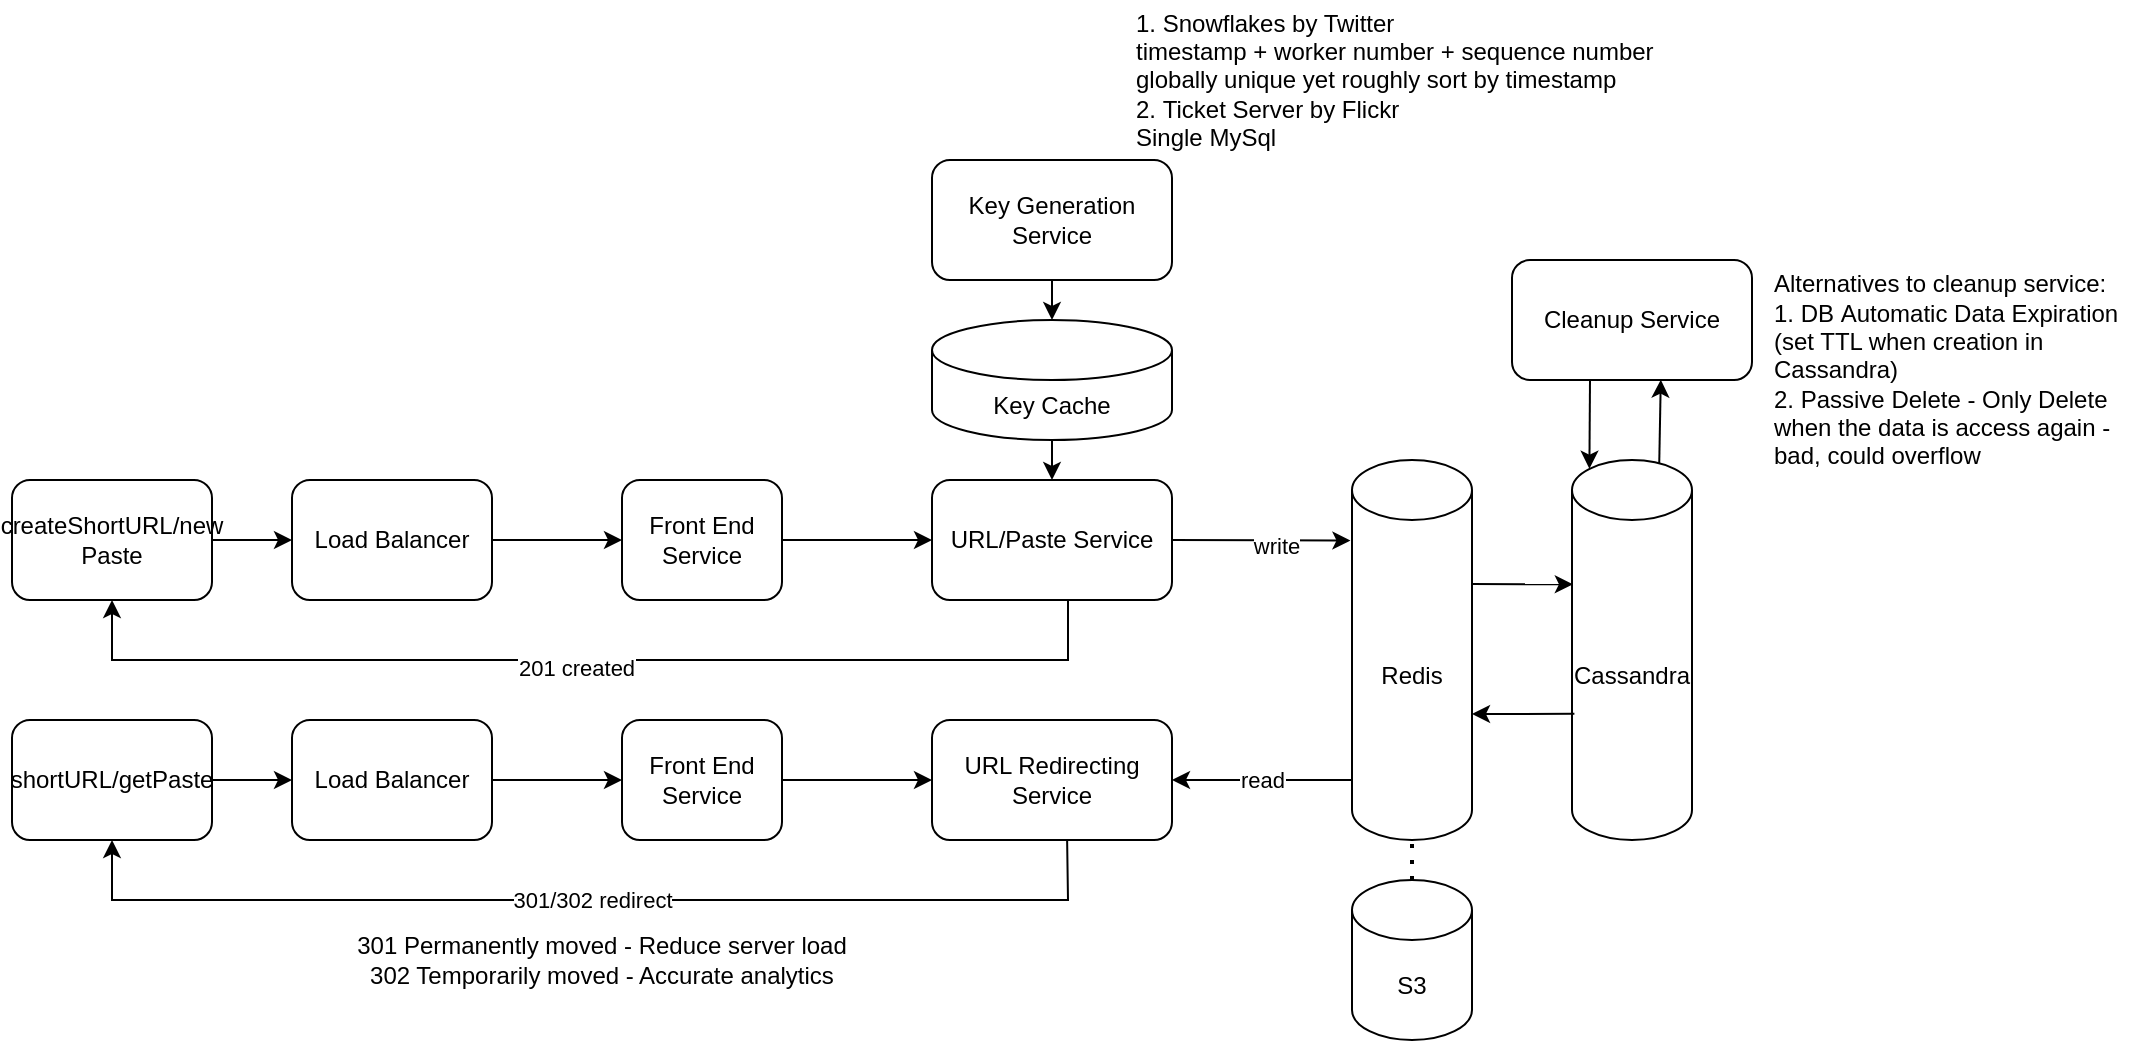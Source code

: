 <mxfile version="21.6.5" type="github">
  <diagram name="Page-1" id="gNQH_gU16ZZKBDsQbHNw">
    <mxGraphModel dx="2266" dy="837" grid="1" gridSize="10" guides="1" tooltips="1" connect="1" arrows="1" fold="1" page="1" pageScale="1" pageWidth="850" pageHeight="1100" math="0" shadow="0">
      <root>
        <mxCell id="0" />
        <mxCell id="1" parent="0" />
        <mxCell id="5ViKv1JCg8p07AZtkxQX-1" value="createShortURL/new Paste" style="rounded=1;whiteSpace=wrap;html=1;" parent="1" vertex="1">
          <mxGeometry x="40" y="350" width="100" height="60" as="geometry" />
        </mxCell>
        <mxCell id="5ViKv1JCg8p07AZtkxQX-4" value="Cassandra" style="shape=cylinder3;whiteSpace=wrap;html=1;boundedLbl=1;backgroundOutline=1;size=15;" parent="1" vertex="1">
          <mxGeometry x="820" y="340" width="60" height="190" as="geometry" />
        </mxCell>
        <mxCell id="5ViKv1JCg8p07AZtkxQX-5" value="URL/Paste Service" style="rounded=1;whiteSpace=wrap;html=1;" parent="1" vertex="1">
          <mxGeometry x="500" y="350" width="120" height="60" as="geometry" />
        </mxCell>
        <mxCell id="5ViKv1JCg8p07AZtkxQX-7" value="" style="endArrow=classic;html=1;rounded=0;exitX=1;exitY=0.5;exitDx=0;exitDy=0;entryX=-0.013;entryY=0.212;entryDx=0;entryDy=0;entryPerimeter=0;" parent="1" source="5ViKv1JCg8p07AZtkxQX-5" target="5ViKv1JCg8p07AZtkxQX-41" edge="1">
          <mxGeometry width="50" height="50" relative="1" as="geometry">
            <mxPoint x="640" y="430" as="sourcePoint" />
            <mxPoint x="690" y="380" as="targetPoint" />
          </mxGeometry>
        </mxCell>
        <mxCell id="5ViKv1JCg8p07AZtkxQX-8" value="write" style="edgeLabel;html=1;align=center;verticalAlign=middle;resizable=0;points=[];" parent="5ViKv1JCg8p07AZtkxQX-7" vertex="1" connectable="0">
          <mxGeometry x="0.161" y="-3" relative="1" as="geometry">
            <mxPoint as="offset" />
          </mxGeometry>
        </mxCell>
        <mxCell id="5ViKv1JCg8p07AZtkxQX-9" value="shortURL/getPaste" style="rounded=1;whiteSpace=wrap;html=1;" parent="1" vertex="1">
          <mxGeometry x="40" y="470" width="100" height="60" as="geometry" />
        </mxCell>
        <mxCell id="5ViKv1JCg8p07AZtkxQX-11" value="URL Redirecting Service" style="rounded=1;whiteSpace=wrap;html=1;" parent="1" vertex="1">
          <mxGeometry x="500" y="470" width="120" height="60" as="geometry" />
        </mxCell>
        <mxCell id="5ViKv1JCg8p07AZtkxQX-14" value="read" style="endArrow=classic;html=1;rounded=0;entryX=1;entryY=0.5;entryDx=0;entryDy=0;" parent="1" target="5ViKv1JCg8p07AZtkxQX-11" edge="1">
          <mxGeometry width="50" height="50" relative="1" as="geometry">
            <mxPoint x="710" y="500" as="sourcePoint" />
            <mxPoint x="740" y="520" as="targetPoint" />
          </mxGeometry>
        </mxCell>
        <mxCell id="5ViKv1JCg8p07AZtkxQX-18" value="Key Generation Service" style="rounded=1;whiteSpace=wrap;html=1;" parent="1" vertex="1">
          <mxGeometry x="500" y="190" width="120" height="60" as="geometry" />
        </mxCell>
        <mxCell id="5ViKv1JCg8p07AZtkxQX-21" value="Load Balancer" style="rounded=1;whiteSpace=wrap;html=1;" parent="1" vertex="1">
          <mxGeometry x="180" y="350" width="100" height="60" as="geometry" />
        </mxCell>
        <mxCell id="5ViKv1JCg8p07AZtkxQX-22" value="" style="endArrow=classic;html=1;rounded=0;exitX=1;exitY=0.5;exitDx=0;exitDy=0;entryX=0;entryY=0.5;entryDx=0;entryDy=0;" parent="1" source="5ViKv1JCg8p07AZtkxQX-21" target="5ViKv1JCg8p07AZtkxQX-28" edge="1">
          <mxGeometry width="50" height="50" relative="1" as="geometry">
            <mxPoint x="320" y="440" as="sourcePoint" />
            <mxPoint x="340" y="380" as="targetPoint" />
          </mxGeometry>
        </mxCell>
        <mxCell id="5ViKv1JCg8p07AZtkxQX-27" value="" style="endArrow=classic;html=1;rounded=0;exitX=1;exitY=0.5;exitDx=0;exitDy=0;entryX=0;entryY=0.5;entryDx=0;entryDy=0;" parent="1" source="5ViKv1JCg8p07AZtkxQX-1" target="5ViKv1JCg8p07AZtkxQX-21" edge="1">
          <mxGeometry width="50" height="50" relative="1" as="geometry">
            <mxPoint x="190" y="280" as="sourcePoint" />
            <mxPoint x="240" y="230" as="targetPoint" />
          </mxGeometry>
        </mxCell>
        <mxCell id="5ViKv1JCg8p07AZtkxQX-28" value="Front End Service" style="rounded=1;whiteSpace=wrap;html=1;" parent="1" vertex="1">
          <mxGeometry x="345" y="350" width="80" height="60" as="geometry" />
        </mxCell>
        <mxCell id="5ViKv1JCg8p07AZtkxQX-29" value="Load Balancer" style="rounded=1;whiteSpace=wrap;html=1;" parent="1" vertex="1">
          <mxGeometry x="180" y="470" width="100" height="60" as="geometry" />
        </mxCell>
        <mxCell id="5ViKv1JCg8p07AZtkxQX-30" value="" style="endArrow=classic;html=1;rounded=0;exitX=1;exitY=0.5;exitDx=0;exitDy=0;entryX=0;entryY=0.5;entryDx=0;entryDy=0;" parent="1" source="5ViKv1JCg8p07AZtkxQX-29" target="5ViKv1JCg8p07AZtkxQX-32" edge="1">
          <mxGeometry width="50" height="50" relative="1" as="geometry">
            <mxPoint x="320" y="560" as="sourcePoint" />
            <mxPoint x="340" y="500" as="targetPoint" />
          </mxGeometry>
        </mxCell>
        <mxCell id="5ViKv1JCg8p07AZtkxQX-31" value="" style="endArrow=classic;html=1;rounded=0;exitX=1;exitY=0.5;exitDx=0;exitDy=0;entryX=0;entryY=0.5;entryDx=0;entryDy=0;" parent="1" target="5ViKv1JCg8p07AZtkxQX-29" edge="1">
          <mxGeometry width="50" height="50" relative="1" as="geometry">
            <mxPoint x="140" y="500" as="sourcePoint" />
            <mxPoint x="240" y="350" as="targetPoint" />
          </mxGeometry>
        </mxCell>
        <mxCell id="5ViKv1JCg8p07AZtkxQX-32" value="Front End Service" style="rounded=1;whiteSpace=wrap;html=1;" parent="1" vertex="1">
          <mxGeometry x="345" y="470" width="80" height="60" as="geometry" />
        </mxCell>
        <mxCell id="5ViKv1JCg8p07AZtkxQX-33" value="" style="endArrow=classic;html=1;rounded=0;exitX=1;exitY=0.5;exitDx=0;exitDy=0;entryX=0;entryY=0.5;entryDx=0;entryDy=0;" parent="1" source="5ViKv1JCg8p07AZtkxQX-28" target="5ViKv1JCg8p07AZtkxQX-5" edge="1">
          <mxGeometry width="50" height="50" relative="1" as="geometry">
            <mxPoint x="440" y="480" as="sourcePoint" />
            <mxPoint x="490" y="430" as="targetPoint" />
          </mxGeometry>
        </mxCell>
        <mxCell id="5ViKv1JCg8p07AZtkxQX-34" value="" style="endArrow=classic;html=1;rounded=0;exitX=1;exitY=0.5;exitDx=0;exitDy=0;entryX=0;entryY=0.5;entryDx=0;entryDy=0;" parent="1" source="5ViKv1JCg8p07AZtkxQX-32" target="5ViKv1JCg8p07AZtkxQX-11" edge="1">
          <mxGeometry width="50" height="50" relative="1" as="geometry">
            <mxPoint x="510" y="630" as="sourcePoint" />
            <mxPoint x="560" y="580" as="targetPoint" />
          </mxGeometry>
        </mxCell>
        <mxCell id="5ViKv1JCg8p07AZtkxQX-35" value="" style="endArrow=classic;html=1;rounded=0;exitX=0.563;exitY=0.997;exitDx=0;exitDy=0;exitPerimeter=0;entryX=0.5;entryY=1;entryDx=0;entryDy=0;" parent="1" source="5ViKv1JCg8p07AZtkxQX-11" target="5ViKv1JCg8p07AZtkxQX-9" edge="1">
          <mxGeometry width="50" height="50" relative="1" as="geometry">
            <mxPoint x="550" y="680" as="sourcePoint" />
            <mxPoint x="80" y="560" as="targetPoint" />
            <Array as="points">
              <mxPoint x="568" y="560" />
              <mxPoint x="90" y="560" />
            </Array>
          </mxGeometry>
        </mxCell>
        <mxCell id="5ViKv1JCg8p07AZtkxQX-38" value="301/302 redirect" style="edgeLabel;html=1;align=center;verticalAlign=middle;resizable=0;points=[];" parent="5ViKv1JCg8p07AZtkxQX-35" vertex="1" connectable="0">
          <mxGeometry x="-0.062" relative="1" as="geometry">
            <mxPoint x="-16" as="offset" />
          </mxGeometry>
        </mxCell>
        <mxCell id="5ViKv1JCg8p07AZtkxQX-36" value="" style="endArrow=classic;html=1;rounded=0;exitX=0.563;exitY=0.997;exitDx=0;exitDy=0;exitPerimeter=0;entryX=0.5;entryY=1;entryDx=0;entryDy=0;" parent="1" edge="1">
          <mxGeometry width="50" height="50" relative="1" as="geometry">
            <mxPoint x="568" y="410" as="sourcePoint" />
            <mxPoint x="90" y="410" as="targetPoint" />
            <Array as="points">
              <mxPoint x="568" y="440" />
              <mxPoint x="90" y="440" />
            </Array>
          </mxGeometry>
        </mxCell>
        <mxCell id="5ViKv1JCg8p07AZtkxQX-37" value="201 created" style="edgeLabel;html=1;align=center;verticalAlign=middle;resizable=0;points=[];" parent="5ViKv1JCg8p07AZtkxQX-36" vertex="1" connectable="0">
          <mxGeometry x="0.027" y="4" relative="1" as="geometry">
            <mxPoint as="offset" />
          </mxGeometry>
        </mxCell>
        <mxCell id="5ViKv1JCg8p07AZtkxQX-41" value="Redis" style="shape=cylinder3;whiteSpace=wrap;html=1;boundedLbl=1;backgroundOutline=1;size=15;" parent="1" vertex="1">
          <mxGeometry x="710" y="340" width="60" height="190" as="geometry" />
        </mxCell>
        <mxCell id="5ViKv1JCg8p07AZtkxQX-42" value="" style="endArrow=classic;html=1;rounded=0;entryX=0.007;entryY=0.327;entryDx=0;entryDy=0;entryPerimeter=0;" parent="1" target="5ViKv1JCg8p07AZtkxQX-4" edge="1">
          <mxGeometry width="50" height="50" relative="1" as="geometry">
            <mxPoint x="770" y="402" as="sourcePoint" />
            <mxPoint x="850" y="370" as="targetPoint" />
          </mxGeometry>
        </mxCell>
        <mxCell id="5ViKv1JCg8p07AZtkxQX-43" value="" style="endArrow=classic;html=1;rounded=0;exitX=0.02;exitY=0.668;exitDx=0;exitDy=0;exitPerimeter=0;" parent="1" source="5ViKv1JCg8p07AZtkxQX-4" edge="1">
          <mxGeometry width="50" height="50" relative="1" as="geometry">
            <mxPoint x="770" y="620" as="sourcePoint" />
            <mxPoint x="770" y="467" as="targetPoint" />
          </mxGeometry>
        </mxCell>
        <mxCell id="5ViKv1JCg8p07AZtkxQX-45" value="Key Cache" style="shape=cylinder3;whiteSpace=wrap;html=1;boundedLbl=1;backgroundOutline=1;size=15;" parent="1" vertex="1">
          <mxGeometry x="500" y="270" width="120" height="60" as="geometry" />
        </mxCell>
        <mxCell id="5ViKv1JCg8p07AZtkxQX-46" value="" style="endArrow=classic;html=1;rounded=0;exitX=0.5;exitY=1;exitDx=0;exitDy=0;entryX=0.5;entryY=0;entryDx=0;entryDy=0;entryPerimeter=0;" parent="1" source="5ViKv1JCg8p07AZtkxQX-18" target="5ViKv1JCg8p07AZtkxQX-45" edge="1">
          <mxGeometry width="50" height="50" relative="1" as="geometry">
            <mxPoint x="680" y="340" as="sourcePoint" />
            <mxPoint x="730" y="290" as="targetPoint" />
          </mxGeometry>
        </mxCell>
        <mxCell id="5ViKv1JCg8p07AZtkxQX-47" value="" style="endArrow=classic;html=1;rounded=0;exitX=0.5;exitY=1;exitDx=0;exitDy=0;exitPerimeter=0;entryX=0.5;entryY=0;entryDx=0;entryDy=0;" parent="1" source="5ViKv1JCg8p07AZtkxQX-45" target="5ViKv1JCg8p07AZtkxQX-5" edge="1">
          <mxGeometry width="50" height="50" relative="1" as="geometry">
            <mxPoint x="640" y="340" as="sourcePoint" />
            <mxPoint x="690" y="290" as="targetPoint" />
          </mxGeometry>
        </mxCell>
        <mxCell id="5ViKv1JCg8p07AZtkxQX-48" value="Cleanup Service" style="rounded=1;whiteSpace=wrap;html=1;" parent="1" vertex="1">
          <mxGeometry x="790" y="240" width="120" height="60" as="geometry" />
        </mxCell>
        <mxCell id="5ViKv1JCg8p07AZtkxQX-49" value="" style="endArrow=classic;html=1;rounded=0;entryX=0.145;entryY=0;entryDx=0;entryDy=4.35;entryPerimeter=0;" parent="1" target="5ViKv1JCg8p07AZtkxQX-4" edge="1">
          <mxGeometry width="50" height="50" relative="1" as="geometry">
            <mxPoint x="829" y="300" as="sourcePoint" />
            <mxPoint x="1010" y="360" as="targetPoint" />
          </mxGeometry>
        </mxCell>
        <mxCell id="5ViKv1JCg8p07AZtkxQX-50" value="" style="endArrow=classic;html=1;rounded=0;entryX=0.62;entryY=0.997;entryDx=0;entryDy=0;entryPerimeter=0;exitX=0.727;exitY=0.009;exitDx=0;exitDy=0;exitPerimeter=0;" parent="1" source="5ViKv1JCg8p07AZtkxQX-4" target="5ViKv1JCg8p07AZtkxQX-48" edge="1">
          <mxGeometry width="50" height="50" relative="1" as="geometry">
            <mxPoint x="910" y="380" as="sourcePoint" />
            <mxPoint x="960" y="330" as="targetPoint" />
          </mxGeometry>
        </mxCell>
        <mxCell id="5ViKv1JCg8p07AZtkxQX-51" value="&lt;div style=&quot;text-align: left;&quot;&gt;&lt;span style=&quot;background-color: initial;&quot;&gt;Alternatives to cleanup service:&lt;/span&gt;&lt;/div&gt;&lt;div style=&quot;text-align: left;&quot;&gt;&lt;span style=&quot;background-color: initial;&quot;&gt;1. DB&amp;nbsp;Automatic Data Expiration (set TTL when creation in Cassandra)&lt;/span&gt;&lt;/div&gt;&lt;div style=&quot;text-align: left;&quot;&gt;&lt;span style=&quot;background-color: initial;&quot;&gt;2. Passive Delete - Only Delete when the data is access again - bad, could overflow&lt;/span&gt;&lt;/div&gt;" style="text;html=1;strokeColor=none;fillColor=none;align=center;verticalAlign=middle;whiteSpace=wrap;rounded=0;" parent="1" vertex="1">
          <mxGeometry x="920" y="240" width="180" height="110" as="geometry" />
        </mxCell>
        <mxCell id="5ViKv1JCg8p07AZtkxQX-55" value="S3" style="shape=cylinder3;whiteSpace=wrap;html=1;boundedLbl=1;backgroundOutline=1;size=15;" parent="1" vertex="1">
          <mxGeometry x="710" y="550" width="60" height="80" as="geometry" />
        </mxCell>
        <mxCell id="5ViKv1JCg8p07AZtkxQX-56" value="" style="endArrow=none;dashed=1;html=1;dashPattern=1 3;strokeWidth=2;rounded=0;entryX=0.5;entryY=1;entryDx=0;entryDy=0;entryPerimeter=0;exitX=0.5;exitY=0;exitDx=0;exitDy=0;exitPerimeter=0;" parent="1" source="5ViKv1JCg8p07AZtkxQX-55" edge="1">
          <mxGeometry width="50" height="50" relative="1" as="geometry">
            <mxPoint x="640" y="620" as="sourcePoint" />
            <mxPoint x="740" y="530" as="targetPoint" />
          </mxGeometry>
        </mxCell>
        <mxCell id="9Y0DtLVm8XDQwjverHVP-1" value="1. Snowflakes by Twitter&lt;br&gt;timestamp + worker number + sequence number&lt;br&gt;globally unique yet roughly sort by timestamp&lt;br&gt;2.&amp;nbsp;Ticket Server by&amp;nbsp;&lt;span style=&quot;text-align: center;&quot;&gt;Flickr&lt;br&gt;&lt;/span&gt;&lt;span style=&quot;text-align: center;&quot;&gt;Single MySql&amp;nbsp;&lt;/span&gt;" style="text;html=1;strokeColor=none;fillColor=none;align=left;verticalAlign=middle;whiteSpace=wrap;rounded=0;" parent="1" vertex="1">
          <mxGeometry x="600" y="110" width="280" height="80" as="geometry" />
        </mxCell>
        <mxCell id="9Y0DtLVm8XDQwjverHVP-3" value="301 Permanently moved - Reduce server load&lt;br&gt;302 Temporarily moved - Accurate analytics" style="text;html=1;strokeColor=none;fillColor=none;align=center;verticalAlign=middle;whiteSpace=wrap;rounded=0;" parent="1" vertex="1">
          <mxGeometry x="190" y="570" width="290" height="40" as="geometry" />
        </mxCell>
      </root>
    </mxGraphModel>
  </diagram>
</mxfile>
